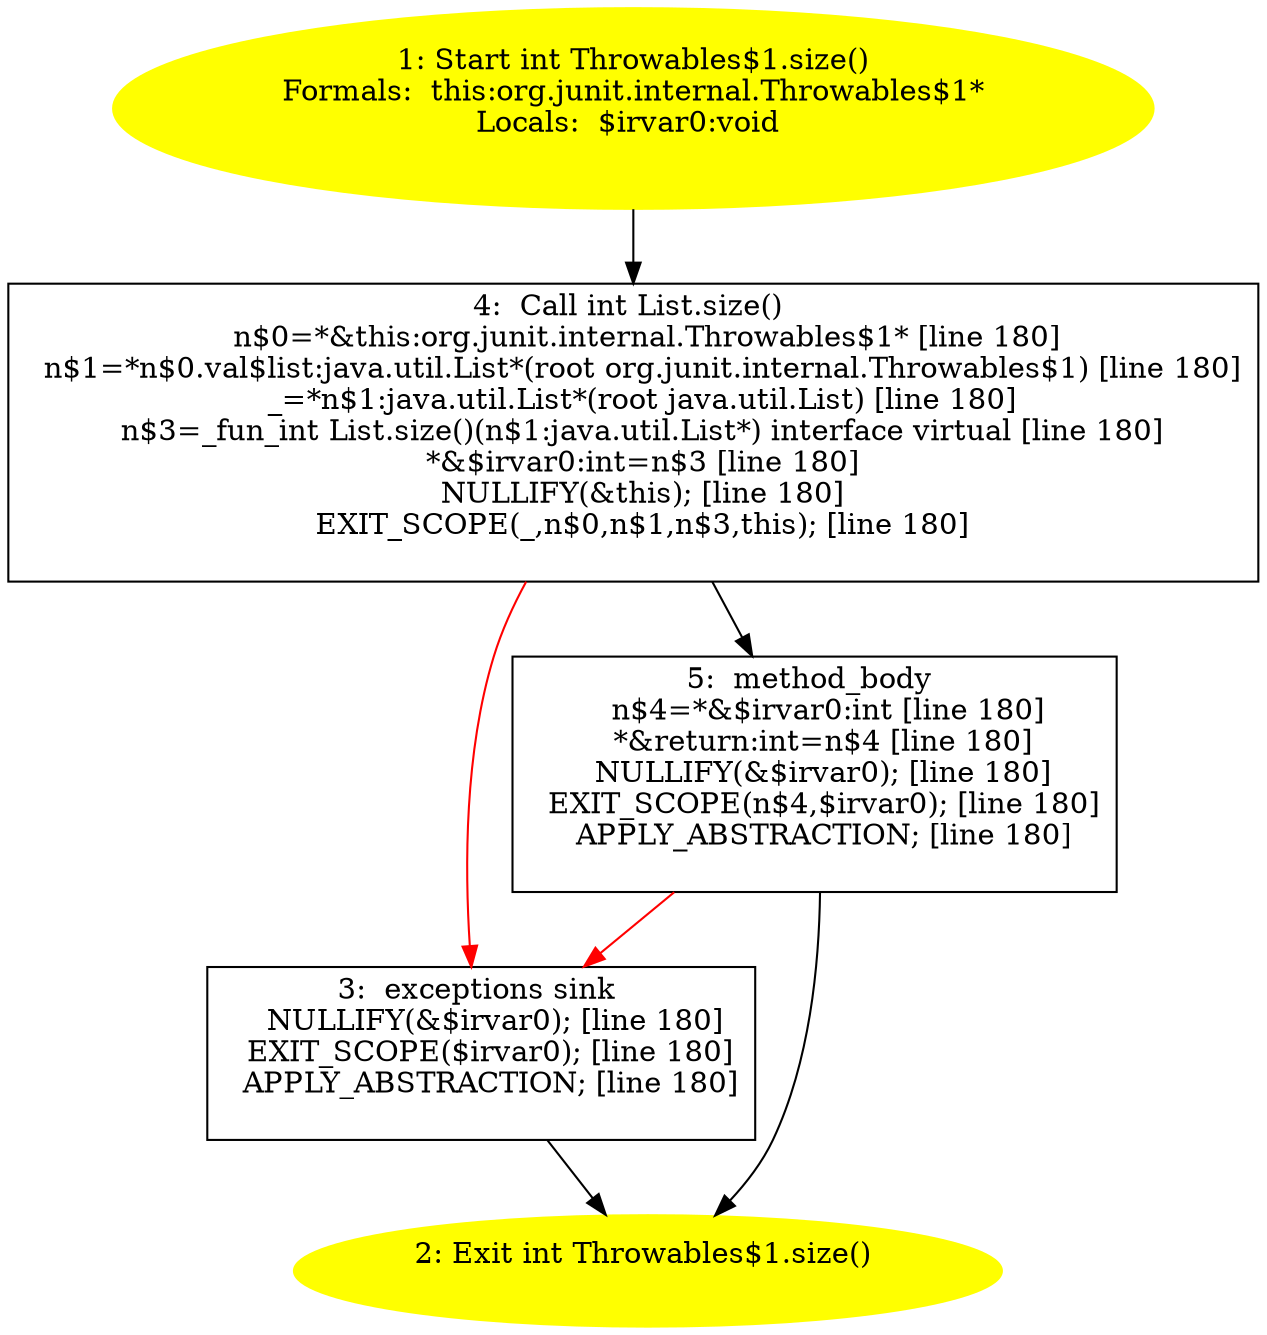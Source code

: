 /* @generated */
digraph cfg {
"org.junit.internal.Throwables$1.size():int.9ec02923a9263734c9494d2d925370da_1" [label="1: Start int Throwables$1.size()\nFormals:  this:org.junit.internal.Throwables$1*\nLocals:  $irvar0:void \n  " color=yellow style=filled]
	

	 "org.junit.internal.Throwables$1.size():int.9ec02923a9263734c9494d2d925370da_1" -> "org.junit.internal.Throwables$1.size():int.9ec02923a9263734c9494d2d925370da_4" ;
"org.junit.internal.Throwables$1.size():int.9ec02923a9263734c9494d2d925370da_2" [label="2: Exit int Throwables$1.size() \n  " color=yellow style=filled]
	

"org.junit.internal.Throwables$1.size():int.9ec02923a9263734c9494d2d925370da_3" [label="3:  exceptions sink \n   NULLIFY(&$irvar0); [line 180]\n  EXIT_SCOPE($irvar0); [line 180]\n  APPLY_ABSTRACTION; [line 180]\n " shape="box"]
	

	 "org.junit.internal.Throwables$1.size():int.9ec02923a9263734c9494d2d925370da_3" -> "org.junit.internal.Throwables$1.size():int.9ec02923a9263734c9494d2d925370da_2" ;
"org.junit.internal.Throwables$1.size():int.9ec02923a9263734c9494d2d925370da_4" [label="4:  Call int List.size() \n   n$0=*&this:org.junit.internal.Throwables$1* [line 180]\n  n$1=*n$0.val$list:java.util.List*(root org.junit.internal.Throwables$1) [line 180]\n  _=*n$1:java.util.List*(root java.util.List) [line 180]\n  n$3=_fun_int List.size()(n$1:java.util.List*) interface virtual [line 180]\n  *&$irvar0:int=n$3 [line 180]\n  NULLIFY(&this); [line 180]\n  EXIT_SCOPE(_,n$0,n$1,n$3,this); [line 180]\n " shape="box"]
	

	 "org.junit.internal.Throwables$1.size():int.9ec02923a9263734c9494d2d925370da_4" -> "org.junit.internal.Throwables$1.size():int.9ec02923a9263734c9494d2d925370da_5" ;
	 "org.junit.internal.Throwables$1.size():int.9ec02923a9263734c9494d2d925370da_4" -> "org.junit.internal.Throwables$1.size():int.9ec02923a9263734c9494d2d925370da_3" [color="red" ];
"org.junit.internal.Throwables$1.size():int.9ec02923a9263734c9494d2d925370da_5" [label="5:  method_body \n   n$4=*&$irvar0:int [line 180]\n  *&return:int=n$4 [line 180]\n  NULLIFY(&$irvar0); [line 180]\n  EXIT_SCOPE(n$4,$irvar0); [line 180]\n  APPLY_ABSTRACTION; [line 180]\n " shape="box"]
	

	 "org.junit.internal.Throwables$1.size():int.9ec02923a9263734c9494d2d925370da_5" -> "org.junit.internal.Throwables$1.size():int.9ec02923a9263734c9494d2d925370da_2" ;
	 "org.junit.internal.Throwables$1.size():int.9ec02923a9263734c9494d2d925370da_5" -> "org.junit.internal.Throwables$1.size():int.9ec02923a9263734c9494d2d925370da_3" [color="red" ];
}
